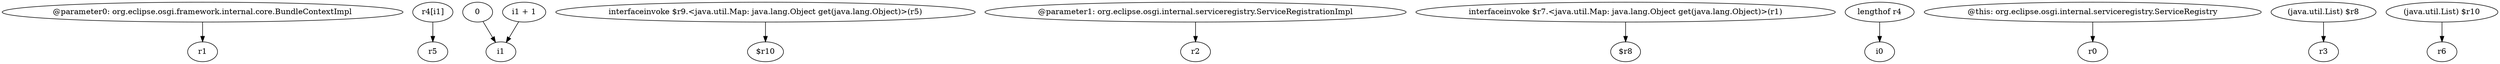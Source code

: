 digraph g {
0[label="@parameter0: org.eclipse.osgi.framework.internal.core.BundleContextImpl"]
1[label="r1"]
0->1[label=""]
2[label="r4[i1]"]
3[label="r5"]
2->3[label=""]
4[label="0"]
5[label="i1"]
4->5[label=""]
6[label="interfaceinvoke $r9.<java.util.Map: java.lang.Object get(java.lang.Object)>(r5)"]
7[label="$r10"]
6->7[label=""]
8[label="@parameter1: org.eclipse.osgi.internal.serviceregistry.ServiceRegistrationImpl"]
9[label="r2"]
8->9[label=""]
10[label="interfaceinvoke $r7.<java.util.Map: java.lang.Object get(java.lang.Object)>(r1)"]
11[label="$r8"]
10->11[label=""]
12[label="lengthof r4"]
13[label="i0"]
12->13[label=""]
14[label="@this: org.eclipse.osgi.internal.serviceregistry.ServiceRegistry"]
15[label="r0"]
14->15[label=""]
16[label="(java.util.List) $r8"]
17[label="r3"]
16->17[label=""]
18[label="i1 + 1"]
18->5[label=""]
19[label="(java.util.List) $r10"]
20[label="r6"]
19->20[label=""]
}